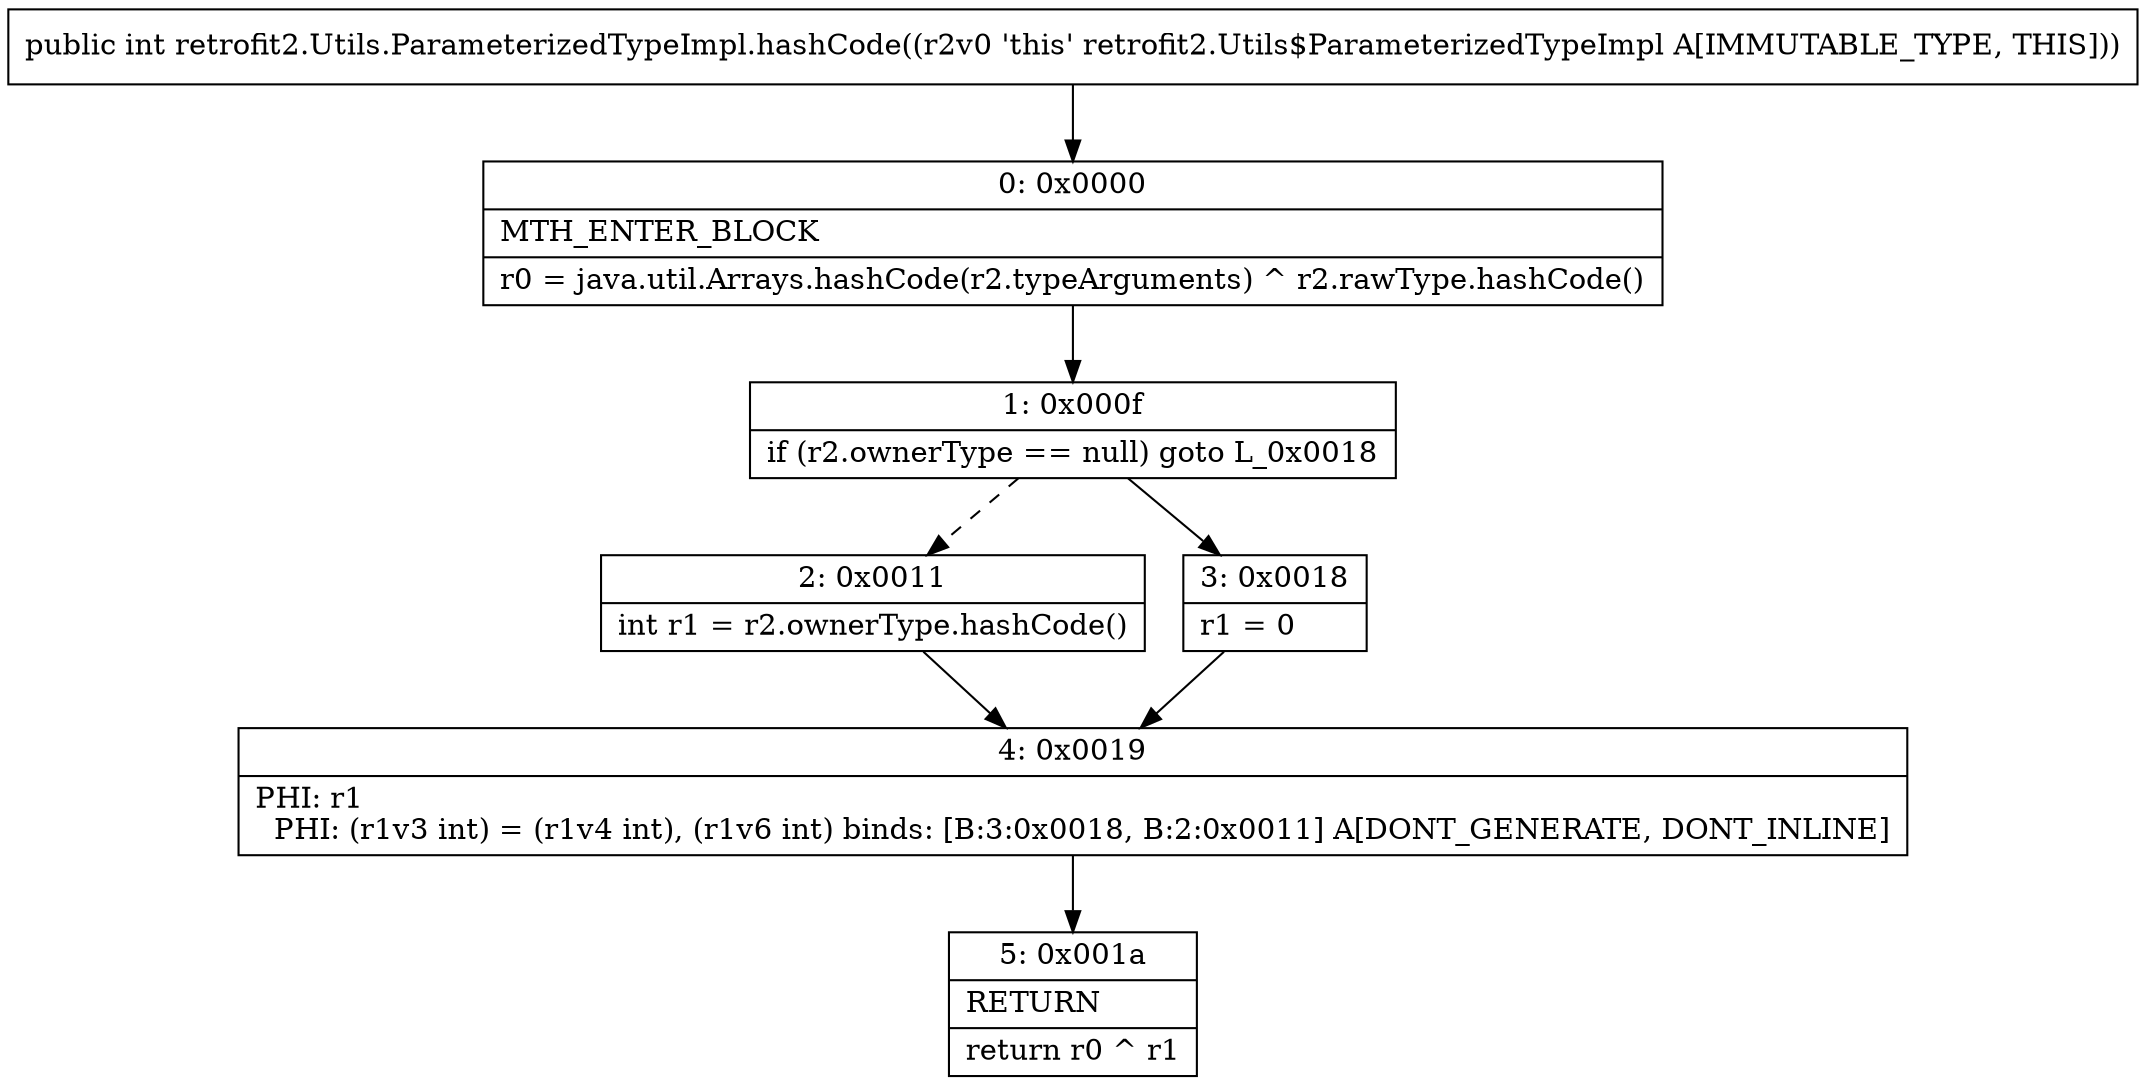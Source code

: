 digraph "CFG forretrofit2.Utils.ParameterizedTypeImpl.hashCode()I" {
Node_0 [shape=record,label="{0\:\ 0x0000|MTH_ENTER_BLOCK\l|r0 = java.util.Arrays.hashCode(r2.typeArguments) ^ r2.rawType.hashCode()\l}"];
Node_1 [shape=record,label="{1\:\ 0x000f|if (r2.ownerType == null) goto L_0x0018\l}"];
Node_2 [shape=record,label="{2\:\ 0x0011|int r1 = r2.ownerType.hashCode()\l}"];
Node_3 [shape=record,label="{3\:\ 0x0018|r1 = 0\l}"];
Node_4 [shape=record,label="{4\:\ 0x0019|PHI: r1 \l  PHI: (r1v3 int) = (r1v4 int), (r1v6 int) binds: [B:3:0x0018, B:2:0x0011] A[DONT_GENERATE, DONT_INLINE]\l}"];
Node_5 [shape=record,label="{5\:\ 0x001a|RETURN\l|return r0 ^ r1\l}"];
MethodNode[shape=record,label="{public int retrofit2.Utils.ParameterizedTypeImpl.hashCode((r2v0 'this' retrofit2.Utils$ParameterizedTypeImpl A[IMMUTABLE_TYPE, THIS])) }"];
MethodNode -> Node_0;
Node_0 -> Node_1;
Node_1 -> Node_2[style=dashed];
Node_1 -> Node_3;
Node_2 -> Node_4;
Node_3 -> Node_4;
Node_4 -> Node_5;
}

